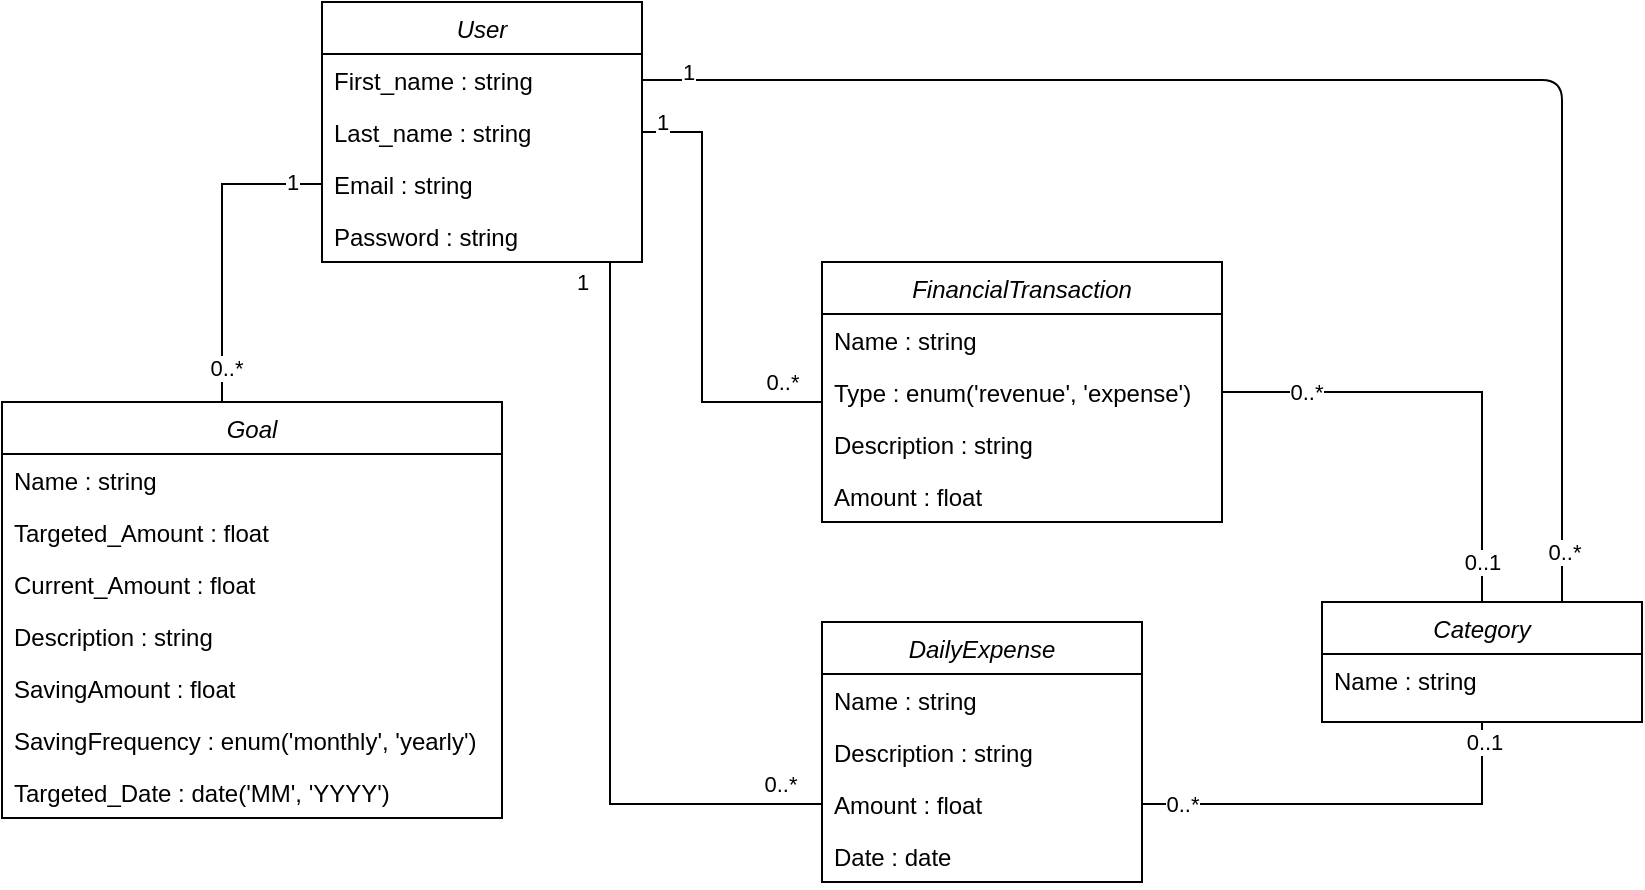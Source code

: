 <mxfile>
    <diagram id="C5RBs43oDa-KdzZeNtuy" name="Page-1">
        <mxGraphModel dx="1352" dy="1807" grid="1" gridSize="10" guides="1" tooltips="1" connect="1" arrows="1" fold="1" page="1" pageScale="1" pageWidth="827" pageHeight="1169" math="0" shadow="0">
            <root>
                <mxCell id="WIyWlLk6GJQsqaUBKTNV-0"/>
                <mxCell id="WIyWlLk6GJQsqaUBKTNV-1" parent="WIyWlLk6GJQsqaUBKTNV-0"/>
                <mxCell id="zkfFHV4jXpPFQw0GAbJ--0" value="User" style="swimlane;fontStyle=2;align=center;verticalAlign=top;childLayout=stackLayout;horizontal=1;startSize=26;horizontalStack=0;resizeParent=1;resizeLast=0;collapsible=1;marginBottom=0;rounded=0;shadow=0;strokeWidth=1;" parent="WIyWlLk6GJQsqaUBKTNV-1" vertex="1">
                    <mxGeometry x="210" y="-200" width="160" height="130" as="geometry">
                        <mxRectangle x="230" y="140" width="160" height="26" as="alternateBounds"/>
                    </mxGeometry>
                </mxCell>
                <mxCell id="zkfFHV4jXpPFQw0GAbJ--1" value="First_name : string" style="text;align=left;verticalAlign=top;spacingLeft=4;spacingRight=4;overflow=hidden;rotatable=0;points=[[0,0.5],[1,0.5]];portConstraint=eastwest;" parent="zkfFHV4jXpPFQw0GAbJ--0" vertex="1">
                    <mxGeometry y="26" width="160" height="26" as="geometry"/>
                </mxCell>
                <mxCell id="lUR_q5g7kUDjVlkvo3_j-0" value="Last_name : string" style="text;align=left;verticalAlign=top;spacingLeft=4;spacingRight=4;overflow=hidden;rotatable=0;points=[[0,0.5],[1,0.5]];portConstraint=eastwest;" parent="zkfFHV4jXpPFQw0GAbJ--0" vertex="1">
                    <mxGeometry y="52" width="160" height="26" as="geometry"/>
                </mxCell>
                <mxCell id="zkfFHV4jXpPFQw0GAbJ--3" value="Email : string" style="text;align=left;verticalAlign=top;spacingLeft=4;spacingRight=4;overflow=hidden;rotatable=0;points=[[0,0.5],[1,0.5]];portConstraint=eastwest;rounded=0;shadow=0;html=0;" parent="zkfFHV4jXpPFQw0GAbJ--0" vertex="1">
                    <mxGeometry y="78" width="160" height="26" as="geometry"/>
                </mxCell>
                <mxCell id="lUR_q5g7kUDjVlkvo3_j-2" value="Password : string" style="text;align=left;verticalAlign=top;spacingLeft=4;spacingRight=4;overflow=hidden;rotatable=0;points=[[0,0.5],[1,0.5]];portConstraint=eastwest;rounded=0;shadow=0;html=0;" parent="zkfFHV4jXpPFQw0GAbJ--0" vertex="1">
                    <mxGeometry y="104" width="160" height="26" as="geometry"/>
                </mxCell>
                <mxCell id="lUR_q5g7kUDjVlkvo3_j-3" value="FinancialTransaction" style="swimlane;fontStyle=2;align=center;verticalAlign=top;childLayout=stackLayout;horizontal=1;startSize=26;horizontalStack=0;resizeParent=1;resizeLast=0;collapsible=1;marginBottom=0;rounded=0;shadow=0;strokeWidth=1;" parent="WIyWlLk6GJQsqaUBKTNV-1" vertex="1">
                    <mxGeometry x="460" y="-70" width="200" height="130" as="geometry">
                        <mxRectangle x="230" y="140" width="160" height="26" as="alternateBounds"/>
                    </mxGeometry>
                </mxCell>
                <mxCell id="8" value="Name : string" style="text;align=left;verticalAlign=top;spacingLeft=4;spacingRight=4;overflow=hidden;rotatable=0;points=[[0,0.5],[1,0.5]];portConstraint=eastwest;" parent="lUR_q5g7kUDjVlkvo3_j-3" vertex="1">
                    <mxGeometry y="26" width="200" height="26" as="geometry"/>
                </mxCell>
                <mxCell id="11" value="Type : enum('revenue', 'expense')" style="text;align=left;verticalAlign=top;spacingLeft=4;spacingRight=4;overflow=hidden;rotatable=0;points=[[0,0.5],[1,0.5]];portConstraint=eastwest;rounded=0;shadow=0;html=0;" parent="lUR_q5g7kUDjVlkvo3_j-3" vertex="1">
                    <mxGeometry y="52" width="200" height="26" as="geometry"/>
                </mxCell>
                <mxCell id="10" value="Description : string" style="text;align=left;verticalAlign=top;spacingLeft=4;spacingRight=4;overflow=hidden;rotatable=0;points=[[0,0.5],[1,0.5]];portConstraint=eastwest;rounded=0;shadow=0;html=0;" parent="lUR_q5g7kUDjVlkvo3_j-3" vertex="1">
                    <mxGeometry y="78" width="200" height="26" as="geometry"/>
                </mxCell>
                <mxCell id="9" value="Amount : float" style="text;align=left;verticalAlign=top;spacingLeft=4;spacingRight=4;overflow=hidden;rotatable=0;points=[[0,0.5],[1,0.5]];portConstraint=eastwest;" parent="lUR_q5g7kUDjVlkvo3_j-3" vertex="1">
                    <mxGeometry y="104" width="200" height="26" as="geometry"/>
                </mxCell>
                <mxCell id="lUR_q5g7kUDjVlkvo3_j-16" style="edgeStyle=orthogonalEdgeStyle;rounded=0;orthogonalLoop=1;jettySize=auto;html=1;exitX=1;exitY=0.5;exitDx=0;exitDy=0;endArrow=none;endFill=0;entryX=0;entryY=0.5;entryDx=0;entryDy=0;" parent="WIyWlLk6GJQsqaUBKTNV-1" source="lUR_q5g7kUDjVlkvo3_j-0" target="11" edge="1">
                    <mxGeometry relative="1" as="geometry">
                        <mxPoint x="410" y="185" as="targetPoint"/>
                        <Array as="points">
                            <mxPoint x="400" y="-135"/>
                            <mxPoint x="400"/>
                            <mxPoint x="460"/>
                        </Array>
                    </mxGeometry>
                </mxCell>
                <mxCell id="lUR_q5g7kUDjVlkvo3_j-32" value="1" style="edgeLabel;html=1;align=center;verticalAlign=middle;resizable=0;points=[];" parent="lUR_q5g7kUDjVlkvo3_j-16" vertex="1" connectable="0">
                    <mxGeometry x="-0.72" relative="1" as="geometry">
                        <mxPoint x="-20" y="-7" as="offset"/>
                    </mxGeometry>
                </mxCell>
                <mxCell id="lUR_q5g7kUDjVlkvo3_j-33" value="0..*" style="edgeLabel;html=1;align=center;verticalAlign=middle;resizable=0;points=[];" parent="lUR_q5g7kUDjVlkvo3_j-16" vertex="1" connectable="0">
                    <mxGeometry x="0.757" relative="1" as="geometry">
                        <mxPoint x="3" y="-10" as="offset"/>
                    </mxGeometry>
                </mxCell>
                <mxCell id="lUR_q5g7kUDjVlkvo3_j-17" value="DailyExpense" style="swimlane;fontStyle=2;align=center;verticalAlign=top;childLayout=stackLayout;horizontal=1;startSize=26;horizontalStack=0;resizeParent=1;resizeLast=0;collapsible=1;marginBottom=0;rounded=0;shadow=0;strokeWidth=1;" parent="WIyWlLk6GJQsqaUBKTNV-1" vertex="1">
                    <mxGeometry x="460" y="110" width="160" height="130" as="geometry">
                        <mxRectangle x="460" y="110" width="160" height="26" as="alternateBounds"/>
                    </mxGeometry>
                </mxCell>
                <mxCell id="16" value="Name : string" style="text;align=left;verticalAlign=top;spacingLeft=4;spacingRight=4;overflow=hidden;rotatable=0;points=[[0,0.5],[1,0.5]];portConstraint=eastwest;" parent="lUR_q5g7kUDjVlkvo3_j-17" vertex="1">
                    <mxGeometry y="26" width="160" height="26" as="geometry"/>
                </mxCell>
                <mxCell id="18" value="Description : string" style="text;align=left;verticalAlign=top;spacingLeft=4;spacingRight=4;overflow=hidden;rotatable=0;points=[[0,0.5],[1,0.5]];portConstraint=eastwest;rounded=0;shadow=0;html=0;" parent="lUR_q5g7kUDjVlkvo3_j-17" vertex="1">
                    <mxGeometry y="52" width="160" height="26" as="geometry"/>
                </mxCell>
                <mxCell id="19" value="Amount : float" style="text;align=left;verticalAlign=top;spacingLeft=4;spacingRight=4;overflow=hidden;rotatable=0;points=[[0,0.5],[1,0.5]];portConstraint=eastwest;" parent="lUR_q5g7kUDjVlkvo3_j-17" vertex="1">
                    <mxGeometry y="78" width="160" height="26" as="geometry"/>
                </mxCell>
                <mxCell id="lUR_q5g7kUDjVlkvo3_j-22" value="Date : date" style="text;align=left;verticalAlign=top;spacingLeft=4;spacingRight=4;overflow=hidden;rotatable=0;points=[[0,0.5],[1,0.5]];portConstraint=eastwest;" parent="lUR_q5g7kUDjVlkvo3_j-17" vertex="1">
                    <mxGeometry y="104" width="160" height="26" as="geometry"/>
                </mxCell>
                <mxCell id="28" style="edgeStyle=orthogonalEdgeStyle;html=1;exitX=0.75;exitY=0;exitDx=0;exitDy=0;entryX=1;entryY=0.5;entryDx=0;entryDy=0;endArrow=none;endFill=0;" edge="1" parent="WIyWlLk6GJQsqaUBKTNV-1" source="lUR_q5g7kUDjVlkvo3_j-24" target="zkfFHV4jXpPFQw0GAbJ--1">
                    <mxGeometry relative="1" as="geometry"/>
                </mxCell>
                <mxCell id="29" value="1" style="edgeLabel;html=1;align=center;verticalAlign=middle;resizable=0;points=[];" vertex="1" connectable="0" parent="28">
                    <mxGeometry x="0.936" y="-4" relative="1" as="geometry">
                        <mxPoint as="offset"/>
                    </mxGeometry>
                </mxCell>
                <mxCell id="30" value="0..*" style="edgeLabel;html=1;align=center;verticalAlign=middle;resizable=0;points=[];" vertex="1" connectable="0" parent="28">
                    <mxGeometry x="-0.932" y="-1" relative="1" as="geometry">
                        <mxPoint y="-1" as="offset"/>
                    </mxGeometry>
                </mxCell>
                <mxCell id="lUR_q5g7kUDjVlkvo3_j-24" value="Category" style="swimlane;fontStyle=2;align=center;verticalAlign=top;childLayout=stackLayout;horizontal=1;startSize=26;horizontalStack=0;resizeParent=1;resizeLast=0;collapsible=1;marginBottom=0;rounded=0;shadow=0;strokeWidth=1;" parent="WIyWlLk6GJQsqaUBKTNV-1" vertex="1">
                    <mxGeometry x="710" y="100" width="160" height="60" as="geometry">
                        <mxRectangle x="230" y="140" width="160" height="26" as="alternateBounds"/>
                    </mxGeometry>
                </mxCell>
                <mxCell id="lUR_q5g7kUDjVlkvo3_j-25" value="Name : string" style="text;align=left;verticalAlign=top;spacingLeft=4;spacingRight=4;overflow=hidden;rotatable=0;points=[[0,0.5],[1,0.5]];portConstraint=eastwest;" parent="lUR_q5g7kUDjVlkvo3_j-24" vertex="1">
                    <mxGeometry y="26" width="160" height="26" as="geometry"/>
                </mxCell>
                <mxCell id="lUR_q5g7kUDjVlkvo3_j-26" style="edgeStyle=orthogonalEdgeStyle;rounded=0;orthogonalLoop=1;jettySize=auto;html=1;exitX=0.5;exitY=0;exitDx=0;exitDy=0;endArrow=none;endFill=0;entryX=1;entryY=0.5;entryDx=0;entryDy=0;" parent="WIyWlLk6GJQsqaUBKTNV-1" source="lUR_q5g7kUDjVlkvo3_j-24" target="11" edge="1">
                    <mxGeometry relative="1" as="geometry">
                        <mxPoint x="570" y="159" as="targetPoint"/>
                        <Array as="points">
                            <mxPoint x="790" y="-5"/>
                        </Array>
                    </mxGeometry>
                </mxCell>
                <mxCell id="lUR_q5g7kUDjVlkvo3_j-29" value="0..1" style="edgeLabel;html=1;align=center;verticalAlign=middle;resizable=0;points=[];" parent="lUR_q5g7kUDjVlkvo3_j-26" vertex="1" connectable="0">
                    <mxGeometry x="-0.572" y="-1" relative="1" as="geometry">
                        <mxPoint x="-1" y="30" as="offset"/>
                    </mxGeometry>
                </mxCell>
                <mxCell id="lUR_q5g7kUDjVlkvo3_j-30" value="0..*" style="edgeLabel;html=1;align=center;verticalAlign=middle;resizable=0;points=[];" parent="lUR_q5g7kUDjVlkvo3_j-26" vertex="1" connectable="0">
                    <mxGeometry x="0.645" relative="1" as="geometry">
                        <mxPoint as="offset"/>
                    </mxGeometry>
                </mxCell>
                <mxCell id="fHduGeoNbXyBaEoGMSQH-10" style="edgeStyle=orthogonalEdgeStyle;rounded=0;orthogonalLoop=1;jettySize=auto;html=1;entryX=0;entryY=0.5;entryDx=0;entryDy=0;endArrow=none;endFill=0;" parent="WIyWlLk6GJQsqaUBKTNV-1" source="fHduGeoNbXyBaEoGMSQH-0" target="zkfFHV4jXpPFQw0GAbJ--3" edge="1">
                    <mxGeometry relative="1" as="geometry">
                        <Array as="points">
                            <mxPoint x="160" y="-109"/>
                        </Array>
                    </mxGeometry>
                </mxCell>
                <mxCell id="fHduGeoNbXyBaEoGMSQH-11" value="1" style="edgeLabel;html=1;align=center;verticalAlign=middle;resizable=0;points=[];" parent="fHduGeoNbXyBaEoGMSQH-10" vertex="1" connectable="0">
                    <mxGeometry x="0.802" y="1" relative="1" as="geometry">
                        <mxPoint as="offset"/>
                    </mxGeometry>
                </mxCell>
                <mxCell id="fHduGeoNbXyBaEoGMSQH-12" value="0..*" style="edgeLabel;html=1;align=center;verticalAlign=middle;resizable=0;points=[];" parent="fHduGeoNbXyBaEoGMSQH-10" vertex="1" connectable="0">
                    <mxGeometry x="-0.783" y="-2" relative="1" as="geometry">
                        <mxPoint as="offset"/>
                    </mxGeometry>
                </mxCell>
                <mxCell id="fHduGeoNbXyBaEoGMSQH-0" value="Goal" style="swimlane;fontStyle=2;align=center;verticalAlign=top;childLayout=stackLayout;horizontal=1;startSize=26;horizontalStack=0;resizeParent=1;resizeLast=0;collapsible=1;marginBottom=0;rounded=0;shadow=0;strokeWidth=1;" parent="WIyWlLk6GJQsqaUBKTNV-1" vertex="1">
                    <mxGeometry x="50" width="250" height="208" as="geometry">
                        <mxRectangle x="230" y="140" width="160" height="26" as="alternateBounds"/>
                    </mxGeometry>
                </mxCell>
                <mxCell id="fHduGeoNbXyBaEoGMSQH-1" value="Name : string" style="text;align=left;verticalAlign=top;spacingLeft=4;spacingRight=4;overflow=hidden;rotatable=0;points=[[0,0.5],[1,0.5]];portConstraint=eastwest;" parent="fHduGeoNbXyBaEoGMSQH-0" vertex="1">
                    <mxGeometry y="26" width="250" height="26" as="geometry"/>
                </mxCell>
                <mxCell id="fHduGeoNbXyBaEoGMSQH-2" value="Targeted_Amount : float" style="text;align=left;verticalAlign=top;spacingLeft=4;spacingRight=4;overflow=hidden;rotatable=0;points=[[0,0.5],[1,0.5]];portConstraint=eastwest;" parent="fHduGeoNbXyBaEoGMSQH-0" vertex="1">
                    <mxGeometry y="52" width="250" height="26" as="geometry"/>
                </mxCell>
                <mxCell id="fHduGeoNbXyBaEoGMSQH-9" value="Current_Amount : float" style="text;align=left;verticalAlign=top;spacingLeft=4;spacingRight=4;overflow=hidden;rotatable=0;points=[[0,0.5],[1,0.5]];portConstraint=eastwest;" parent="fHduGeoNbXyBaEoGMSQH-0" vertex="1">
                    <mxGeometry y="78" width="250" height="26" as="geometry"/>
                </mxCell>
                <mxCell id="fHduGeoNbXyBaEoGMSQH-3" value="Description : string" style="text;align=left;verticalAlign=top;spacingLeft=4;spacingRight=4;overflow=hidden;rotatable=0;points=[[0,0.5],[1,0.5]];portConstraint=eastwest;rounded=0;shadow=0;html=0;" parent="fHduGeoNbXyBaEoGMSQH-0" vertex="1">
                    <mxGeometry y="104" width="250" height="26" as="geometry"/>
                </mxCell>
                <mxCell id="fHduGeoNbXyBaEoGMSQH-13" value="SavingAmount : float" style="text;align=left;verticalAlign=top;spacingLeft=4;spacingRight=4;overflow=hidden;rotatable=0;points=[[0,0.5],[1,0.5]];portConstraint=eastwest;rounded=0;shadow=0;html=0;" parent="fHduGeoNbXyBaEoGMSQH-0" vertex="1">
                    <mxGeometry y="130" width="250" height="26" as="geometry"/>
                </mxCell>
                <mxCell id="fHduGeoNbXyBaEoGMSQH-16" value="SavingFrequency : enum('monthly', 'yearly')" style="text;align=left;verticalAlign=top;spacingLeft=4;spacingRight=4;overflow=hidden;rotatable=0;points=[[0,0.5],[1,0.5]];portConstraint=eastwest;rounded=0;shadow=0;html=0;" parent="fHduGeoNbXyBaEoGMSQH-0" vertex="1">
                    <mxGeometry y="156" width="250" height="26" as="geometry"/>
                </mxCell>
                <mxCell id="fHduGeoNbXyBaEoGMSQH-14" value="Targeted_Date : date('MM', 'YYYY')" style="text;align=left;verticalAlign=top;spacingLeft=4;spacingRight=4;overflow=hidden;rotatable=0;points=[[0,0.5],[1,0.5]];portConstraint=eastwest;rounded=0;shadow=0;html=0;" parent="fHduGeoNbXyBaEoGMSQH-0" vertex="1">
                    <mxGeometry y="182" width="250" height="26" as="geometry"/>
                </mxCell>
                <mxCell id="22" style="edgeStyle=orthogonalEdgeStyle;rounded=0;orthogonalLoop=1;jettySize=auto;html=1;endArrow=none;endFill=0;entryX=0;entryY=0.5;entryDx=0;entryDy=0;" parent="WIyWlLk6GJQsqaUBKTNV-1" source="lUR_q5g7kUDjVlkvo3_j-2" edge="1">
                    <mxGeometry relative="1" as="geometry">
                        <mxPoint x="324" y="-10.0" as="sourcePoint"/>
                        <mxPoint x="460" y="201.0" as="targetPoint"/>
                        <Array as="points">
                            <mxPoint x="354" y="201"/>
                        </Array>
                    </mxGeometry>
                </mxCell>
                <mxCell id="23" value="1" style="edgeLabel;html=1;align=center;verticalAlign=middle;resizable=0;points=[];" parent="22" vertex="1" connectable="0">
                    <mxGeometry x="-0.72" relative="1" as="geometry">
                        <mxPoint x="-14" y="-43" as="offset"/>
                    </mxGeometry>
                </mxCell>
                <mxCell id="24" value="0..*" style="edgeLabel;html=1;align=center;verticalAlign=middle;resizable=0;points=[];" parent="22" vertex="1" connectable="0">
                    <mxGeometry x="0.757" relative="1" as="geometry">
                        <mxPoint x="25" y="-10" as="offset"/>
                    </mxGeometry>
                </mxCell>
                <mxCell id="25" style="edgeStyle=orthogonalEdgeStyle;rounded=0;orthogonalLoop=1;jettySize=auto;html=1;exitX=0.5;exitY=1;exitDx=0;exitDy=0;endArrow=none;endFill=0;entryX=1;entryY=0.5;entryDx=0;entryDy=0;" parent="WIyWlLk6GJQsqaUBKTNV-1" source="lUR_q5g7kUDjVlkvo3_j-24" edge="1">
                    <mxGeometry relative="1" as="geometry">
                        <mxPoint x="837" y="185" as="sourcePoint"/>
                        <mxPoint x="620" y="201.0" as="targetPoint"/>
                        <Array as="points">
                            <mxPoint x="790" y="201"/>
                        </Array>
                    </mxGeometry>
                </mxCell>
                <mxCell id="26" value="0..1" style="edgeLabel;html=1;align=center;verticalAlign=middle;resizable=0;points=[];" parent="25" vertex="1" connectable="0">
                    <mxGeometry x="-0.572" y="-1" relative="1" as="geometry">
                        <mxPoint x="5" y="-30" as="offset"/>
                    </mxGeometry>
                </mxCell>
                <mxCell id="27" value="0..*" style="edgeLabel;html=1;align=center;verticalAlign=middle;resizable=0;points=[];" parent="25" vertex="1" connectable="0">
                    <mxGeometry x="0.645" relative="1" as="geometry">
                        <mxPoint x="-18" as="offset"/>
                    </mxGeometry>
                </mxCell>
            </root>
        </mxGraphModel>
    </diagram>
</mxfile>